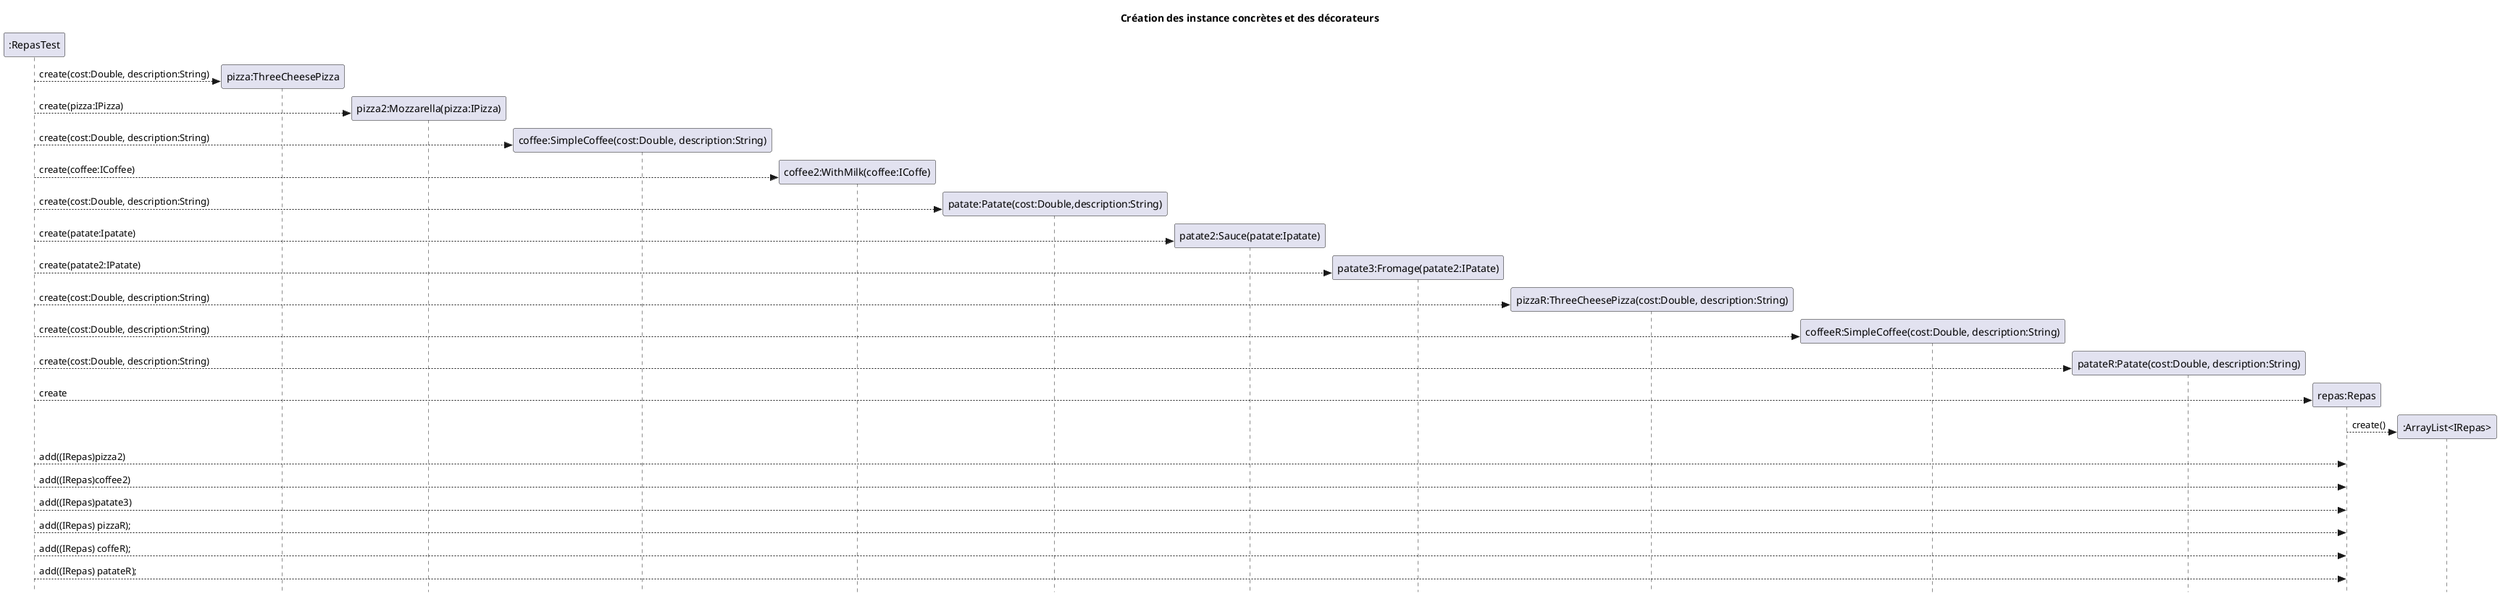 @startuml DS-initialisation
skinparam style strictuml
title Création des instance concrètes et des décorateurs
participant ":RepasTest" as rt 
participant "pizza:ThreeCheesePizza" as pizza
participant "pizza2:Mozzarella(pizza:IPizza)" as pizza2
participant "coffee:SimpleCoffee(cost:Double, description:String)" as coffee
participant "coffee2:WithMilk(coffee:ICoffe)" as coffee2
participant "patate:Patate(cost:Double,description:String)" as patate
participant "patate2:Sauce(patate:Ipatate)" as patate2
participant "patate3:Fromage(patate2:IPatate)" as patate3
participant "pizzaR:ThreeCheesePizza(cost:Double, description:String)" as pizzaR
participant "coffeeR:SimpleCoffee(cost:Double, description:String)" as coffeeR
participant "patateR:Patate(cost:Double, description:String)" as patateR
participant "repas:Repas" as repas
participant ":ArrayList<IRepas>" as lr
       
rt-->pizza**:create(cost:Double, description:String)
rt-->pizza2**:create(pizza:IPizza)
rt-->coffee**:create(cost:Double, description:String)
rt-->coffee2**:create(coffee:ICoffee)
rt-->patate**:create(cost:Double, description:String)
rt-->patate2**:create(patate:Ipatate)
rt-->patate3**:create(patate2:IPatate)
rt-->pizzaR**:create(cost:Double, description:String)
rt-->coffeeR**:create(cost:Double, description:String)
rt-->patateR**:create(cost:Double, description:String)
              
rt-->repas**:create
repas --> lr**:create() 
rt --> repas: add((IRepas)pizza2)
rt --> repas: add((IRepas)coffee2)
rt --> repas:add((IRepas)patate3)
rt --> repas:add((IRepas) pizzaR);
rt --> repas:add((IRepas) coffeR);
rt --> repas:add((IRepas) patateR);


@enduml


@startuml DS-getCost
title getCost()
skinparam style strictuml
participant ":RepasTest" as rt 
'participant "pizza:ThreeCheesePizza" as pizza
'participant "pizza2:Mozzarella(pizza:IPizza)" as pizza2
'participant "coffee:SimpleCoffee(cost:Double, description:String)" as coffee
'participant "coffee2:WithMilk(coffee:ICoffe)" as coffee2
participant "patate:Patate(cost:Double,description:String)" as patate
participant "patate2:Sauce(patate:Ipatate)" as patate2
participant "patate3:Fromage(patate2:IPatate)" as patate3
'participant "pizzaR:ThreeCheesePizza(cost:Double, description:String)" as pizzaR
'participant "coffeeR:SimpleCoffee(cost:Double, description:String)" as coffeeR
'participant "patateR:Patate(cost:Double, description:String)" as patateR
participant "repas:Repas" as repas
participant ":Iterator<IRepas>" as it      

rt-->repas:getCost():Double
repas --> it**:create() 
repas -> it: hasNext:Boolean = hasNext(): Boolean
loop [hasNext]
note right of repas: opération polymorphe
repas -> it: next():IRepas
note over repas,it: on répète pour tout les décorateurs\n et classes concrètes ajoutées dans la liste\nidem pour getDescription
note right of patate3: decorateur
repas -> patate3: cost = cost + getCost():Double
note right of patate2: decorateur
patate3 -> patate2: cost = cost + getCost():Double
note right of patate: Classe concrète
patate2 -> patate: cost = getCost():Double
repas -> it: hasNext = hasNext()


end
@enduml